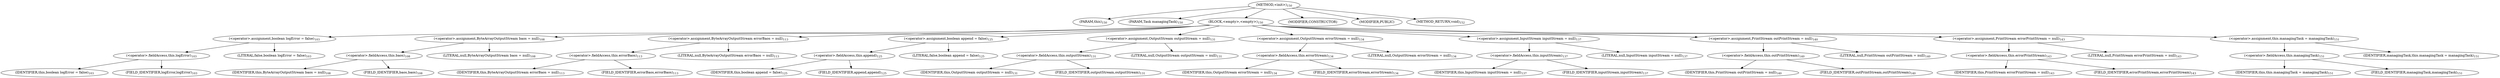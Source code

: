 digraph "&lt;init&gt;" {  
"95" [label = <(METHOD,&lt;init&gt;)<SUB>150</SUB>> ]
"4" [label = <(PARAM,this)<SUB>150</SUB>> ]
"96" [label = <(PARAM,Task managingTask)<SUB>150</SUB>> ]
"97" [label = <(BLOCK,&lt;empty&gt;,&lt;empty&gt;)<SUB>150</SUB>> ]
"98" [label = <(&lt;operator&gt;.assignment,boolean logError = false)<SUB>103</SUB>> ]
"99" [label = <(&lt;operator&gt;.fieldAccess,this.logError)<SUB>103</SUB>> ]
"100" [label = <(IDENTIFIER,this,boolean logError = false)<SUB>103</SUB>> ]
"101" [label = <(FIELD_IDENTIFIER,logError,logError)<SUB>103</SUB>> ]
"102" [label = <(LITERAL,false,boolean logError = false)<SUB>103</SUB>> ]
"103" [label = <(&lt;operator&gt;.assignment,ByteArrayOutputStream baos = null)<SUB>108</SUB>> ]
"104" [label = <(&lt;operator&gt;.fieldAccess,this.baos)<SUB>108</SUB>> ]
"105" [label = <(IDENTIFIER,this,ByteArrayOutputStream baos = null)<SUB>108</SUB>> ]
"106" [label = <(FIELD_IDENTIFIER,baos,baos)<SUB>108</SUB>> ]
"107" [label = <(LITERAL,null,ByteArrayOutputStream baos = null)<SUB>108</SUB>> ]
"108" [label = <(&lt;operator&gt;.assignment,ByteArrayOutputStream errorBaos = null)<SUB>113</SUB>> ]
"109" [label = <(&lt;operator&gt;.fieldAccess,this.errorBaos)<SUB>113</SUB>> ]
"110" [label = <(IDENTIFIER,this,ByteArrayOutputStream errorBaos = null)<SUB>113</SUB>> ]
"111" [label = <(FIELD_IDENTIFIER,errorBaos,errorBaos)<SUB>113</SUB>> ]
"112" [label = <(LITERAL,null,ByteArrayOutputStream errorBaos = null)<SUB>113</SUB>> ]
"113" [label = <(&lt;operator&gt;.assignment,boolean append = false)<SUB>125</SUB>> ]
"114" [label = <(&lt;operator&gt;.fieldAccess,this.append)<SUB>125</SUB>> ]
"115" [label = <(IDENTIFIER,this,boolean append = false)<SUB>125</SUB>> ]
"116" [label = <(FIELD_IDENTIFIER,append,append)<SUB>125</SUB>> ]
"117" [label = <(LITERAL,false,boolean append = false)<SUB>125</SUB>> ]
"118" [label = <(&lt;operator&gt;.assignment,OutputStream outputStream = null)<SUB>131</SUB>> ]
"119" [label = <(&lt;operator&gt;.fieldAccess,this.outputStream)<SUB>131</SUB>> ]
"120" [label = <(IDENTIFIER,this,OutputStream outputStream = null)<SUB>131</SUB>> ]
"121" [label = <(FIELD_IDENTIFIER,outputStream,outputStream)<SUB>131</SUB>> ]
"122" [label = <(LITERAL,null,OutputStream outputStream = null)<SUB>131</SUB>> ]
"123" [label = <(&lt;operator&gt;.assignment,OutputStream errorStream = null)<SUB>134</SUB>> ]
"124" [label = <(&lt;operator&gt;.fieldAccess,this.errorStream)<SUB>134</SUB>> ]
"125" [label = <(IDENTIFIER,this,OutputStream errorStream = null)<SUB>134</SUB>> ]
"126" [label = <(FIELD_IDENTIFIER,errorStream,errorStream)<SUB>134</SUB>> ]
"127" [label = <(LITERAL,null,OutputStream errorStream = null)<SUB>134</SUB>> ]
"128" [label = <(&lt;operator&gt;.assignment,InputStream inputStream = null)<SUB>137</SUB>> ]
"129" [label = <(&lt;operator&gt;.fieldAccess,this.inputStream)<SUB>137</SUB>> ]
"130" [label = <(IDENTIFIER,this,InputStream inputStream = null)<SUB>137</SUB>> ]
"131" [label = <(FIELD_IDENTIFIER,inputStream,inputStream)<SUB>137</SUB>> ]
"132" [label = <(LITERAL,null,InputStream inputStream = null)<SUB>137</SUB>> ]
"133" [label = <(&lt;operator&gt;.assignment,PrintStream outPrintStream = null)<SUB>140</SUB>> ]
"134" [label = <(&lt;operator&gt;.fieldAccess,this.outPrintStream)<SUB>140</SUB>> ]
"135" [label = <(IDENTIFIER,this,PrintStream outPrintStream = null)<SUB>140</SUB>> ]
"136" [label = <(FIELD_IDENTIFIER,outPrintStream,outPrintStream)<SUB>140</SUB>> ]
"137" [label = <(LITERAL,null,PrintStream outPrintStream = null)<SUB>140</SUB>> ]
"138" [label = <(&lt;operator&gt;.assignment,PrintStream errorPrintStream = null)<SUB>143</SUB>> ]
"139" [label = <(&lt;operator&gt;.fieldAccess,this.errorPrintStream)<SUB>143</SUB>> ]
"140" [label = <(IDENTIFIER,this,PrintStream errorPrintStream = null)<SUB>143</SUB>> ]
"141" [label = <(FIELD_IDENTIFIER,errorPrintStream,errorPrintStream)<SUB>143</SUB>> ]
"142" [label = <(LITERAL,null,PrintStream errorPrintStream = null)<SUB>143</SUB>> ]
"143" [label = <(&lt;operator&gt;.assignment,this.managingTask = managingTask)<SUB>151</SUB>> ]
"144" [label = <(&lt;operator&gt;.fieldAccess,this.managingTask)<SUB>151</SUB>> ]
"3" [label = <(IDENTIFIER,this,this.managingTask = managingTask)<SUB>151</SUB>> ]
"145" [label = <(FIELD_IDENTIFIER,managingTask,managingTask)<SUB>151</SUB>> ]
"146" [label = <(IDENTIFIER,managingTask,this.managingTask = managingTask)<SUB>151</SUB>> ]
"147" [label = <(MODIFIER,CONSTRUCTOR)> ]
"148" [label = <(MODIFIER,PUBLIC)> ]
"149" [label = <(METHOD_RETURN,void)<SUB>152</SUB>> ]
  "95" -> "4" 
  "95" -> "96" 
  "95" -> "97" 
  "95" -> "147" 
  "95" -> "148" 
  "95" -> "149" 
  "97" -> "98" 
  "97" -> "103" 
  "97" -> "108" 
  "97" -> "113" 
  "97" -> "118" 
  "97" -> "123" 
  "97" -> "128" 
  "97" -> "133" 
  "97" -> "138" 
  "97" -> "143" 
  "98" -> "99" 
  "98" -> "102" 
  "99" -> "100" 
  "99" -> "101" 
  "103" -> "104" 
  "103" -> "107" 
  "104" -> "105" 
  "104" -> "106" 
  "108" -> "109" 
  "108" -> "112" 
  "109" -> "110" 
  "109" -> "111" 
  "113" -> "114" 
  "113" -> "117" 
  "114" -> "115" 
  "114" -> "116" 
  "118" -> "119" 
  "118" -> "122" 
  "119" -> "120" 
  "119" -> "121" 
  "123" -> "124" 
  "123" -> "127" 
  "124" -> "125" 
  "124" -> "126" 
  "128" -> "129" 
  "128" -> "132" 
  "129" -> "130" 
  "129" -> "131" 
  "133" -> "134" 
  "133" -> "137" 
  "134" -> "135" 
  "134" -> "136" 
  "138" -> "139" 
  "138" -> "142" 
  "139" -> "140" 
  "139" -> "141" 
  "143" -> "144" 
  "143" -> "146" 
  "144" -> "3" 
  "144" -> "145" 
}
